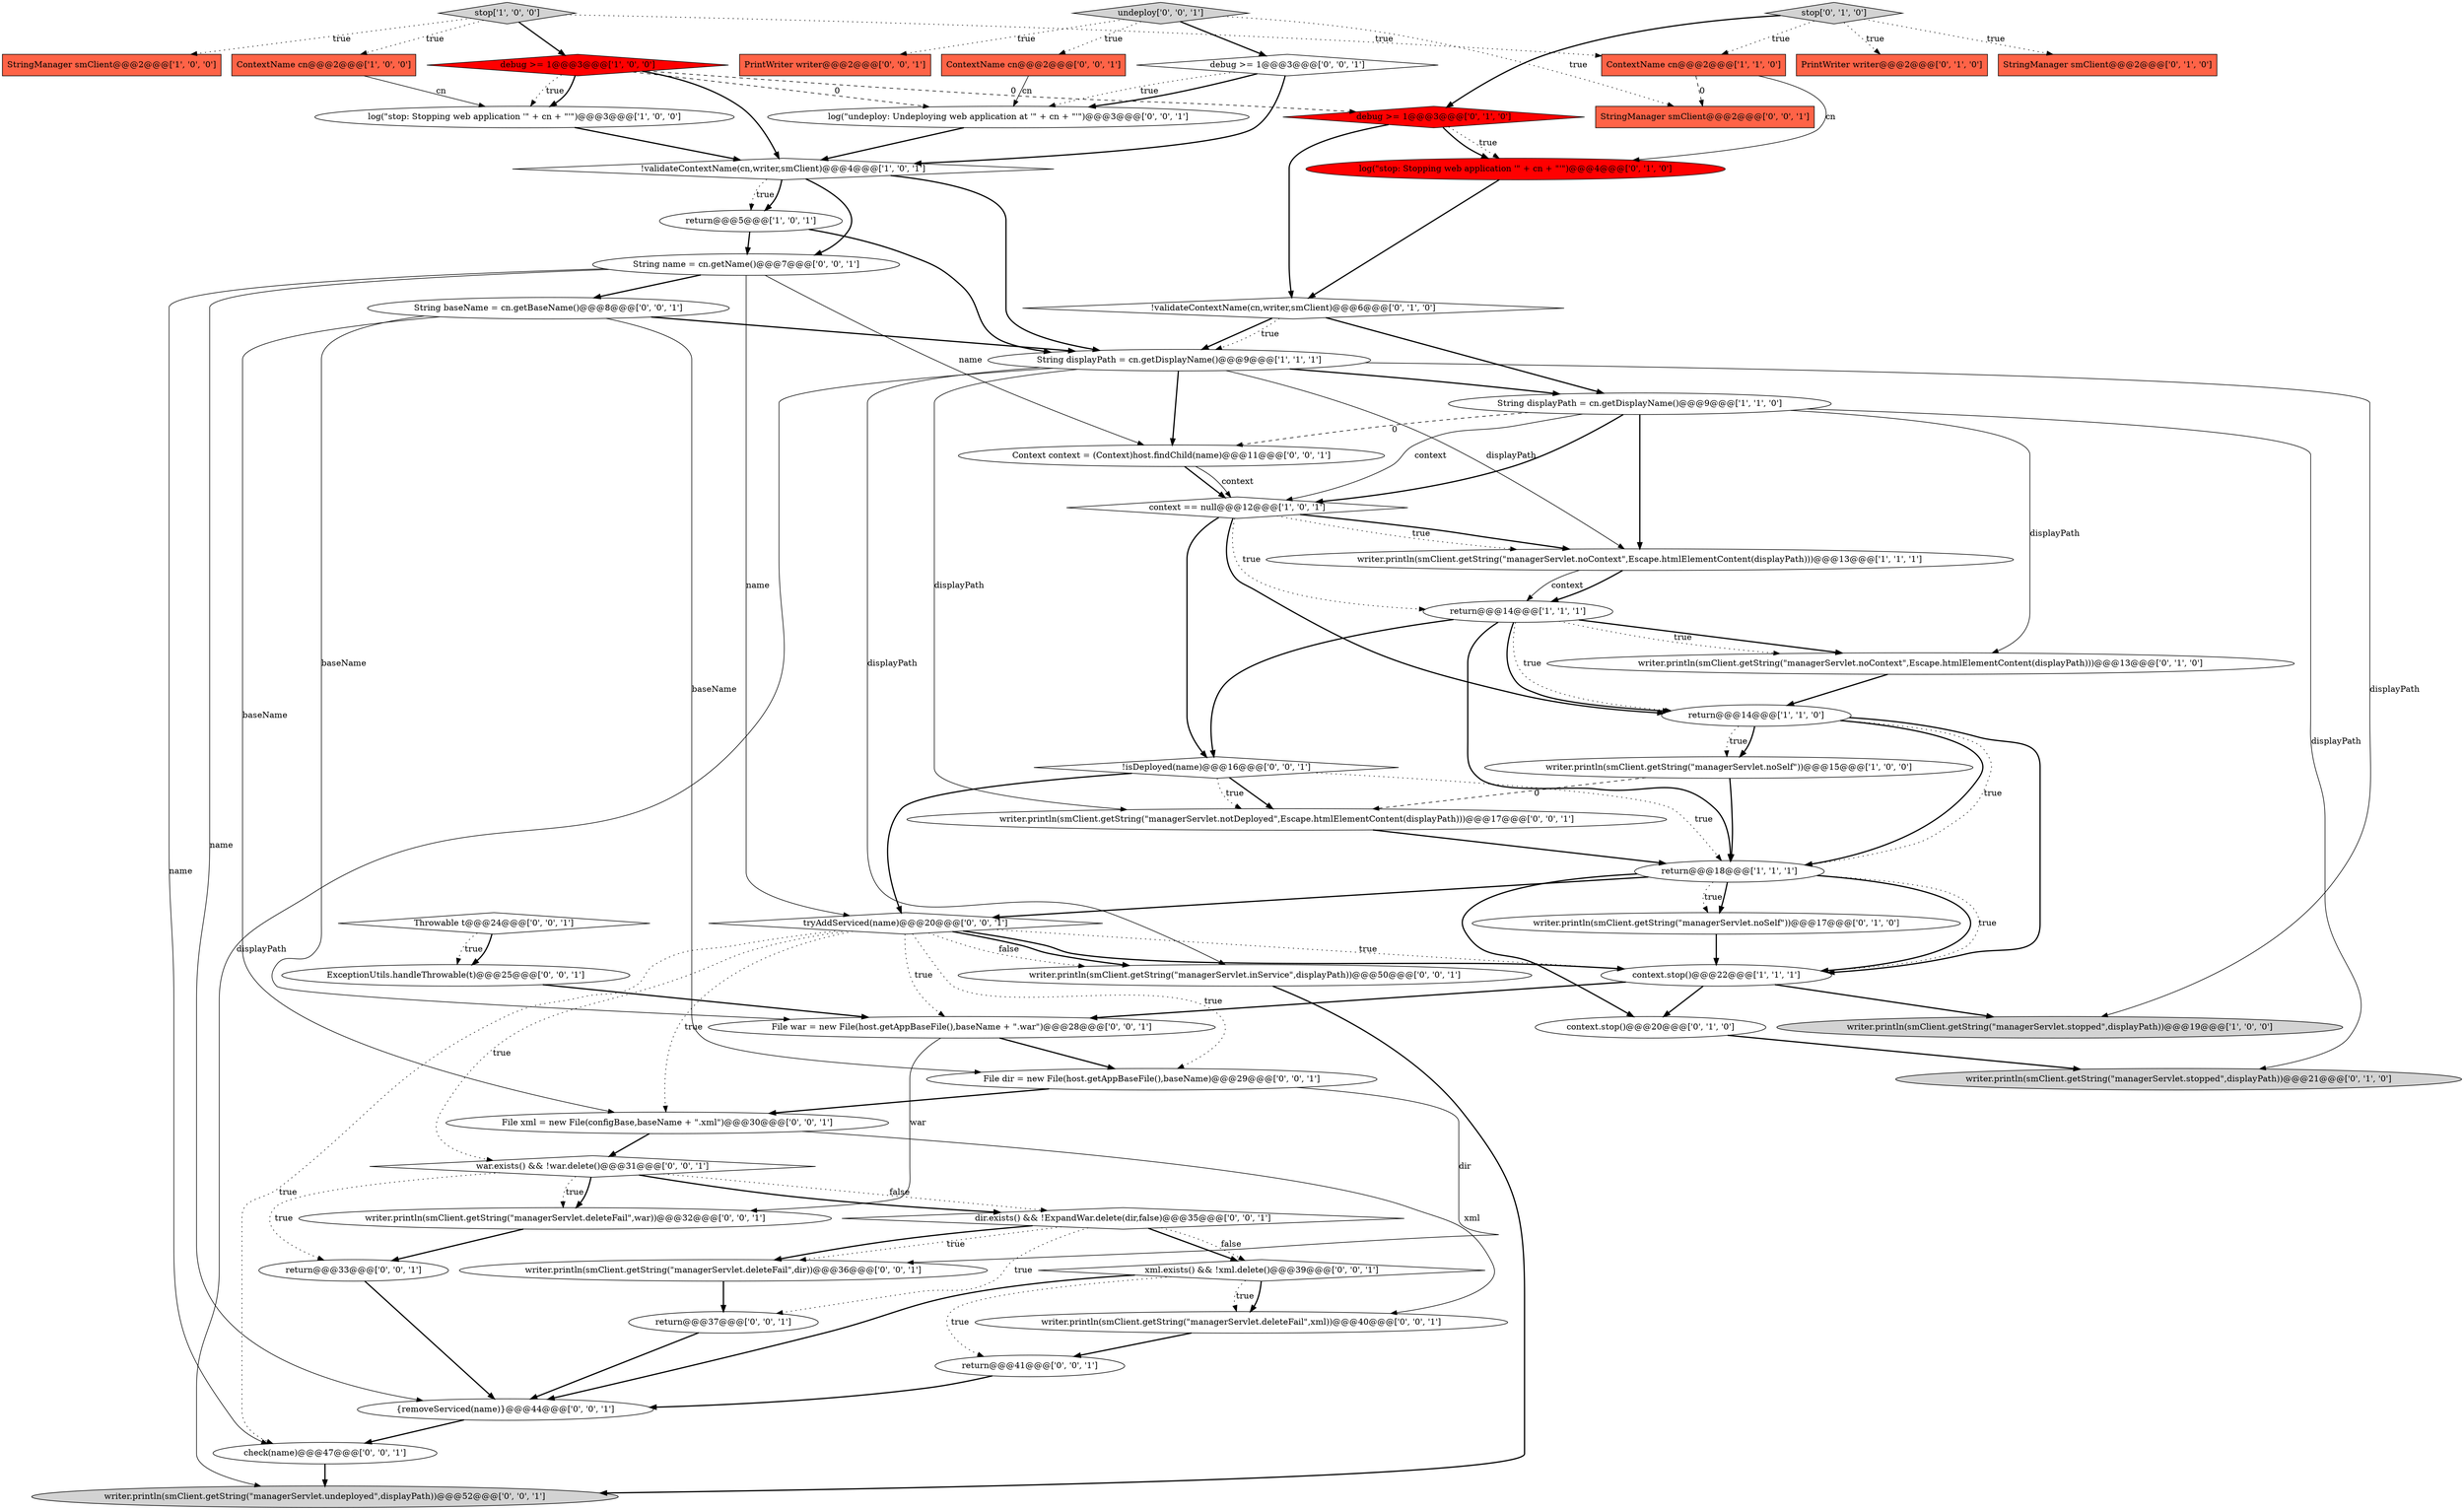 digraph {
17 [style = filled, label = "stop['1', '0', '0']", fillcolor = lightgray, shape = diamond image = "AAA0AAABBB1BBB"];
48 [style = filled, label = "StringManager smClient@@@2@@@['0', '0', '1']", fillcolor = tomato, shape = box image = "AAA0AAABBB3BBB"];
9 [style = filled, label = "writer.println(smClient.getString(\"managerServlet.noSelf\"))@@@15@@@['1', '0', '0']", fillcolor = white, shape = ellipse image = "AAA0AAABBB1BBB"];
10 [style = filled, label = "return@@@18@@@['1', '1', '1']", fillcolor = white, shape = ellipse image = "AAA0AAABBB1BBB"];
20 [style = filled, label = "writer.println(smClient.getString(\"managerServlet.noSelf\"))@@@17@@@['0', '1', '0']", fillcolor = white, shape = ellipse image = "AAA0AAABBB2BBB"];
42 [style = filled, label = "File dir = new File(host.getAppBaseFile(),baseName)@@@29@@@['0', '0', '1']", fillcolor = white, shape = ellipse image = "AAA0AAABBB3BBB"];
19 [style = filled, label = "writer.println(smClient.getString(\"managerServlet.noContext\",Escape.htmlElementContent(displayPath)))@@@13@@@['0', '1', '0']", fillcolor = white, shape = ellipse image = "AAA0AAABBB2BBB"];
43 [style = filled, label = "writer.println(smClient.getString(\"managerServlet.deleteFail\",dir))@@@36@@@['0', '0', '1']", fillcolor = white, shape = ellipse image = "AAA0AAABBB3BBB"];
29 [style = filled, label = "debug >= 1@@@3@@@['0', '0', '1']", fillcolor = white, shape = diamond image = "AAA0AAABBB3BBB"];
3 [style = filled, label = "log(\"stop: Stopping web application '\" + cn + \"'\")@@@3@@@['1', '0', '0']", fillcolor = white, shape = ellipse image = "AAA0AAABBB1BBB"];
41 [style = filled, label = "xml.exists() && !xml.delete()@@@39@@@['0', '0', '1']", fillcolor = white, shape = diamond image = "AAA0AAABBB3BBB"];
30 [style = filled, label = "log(\"undeploy: Undeploying web application at '\" + cn + \"'\")@@@3@@@['0', '0', '1']", fillcolor = white, shape = ellipse image = "AAA0AAABBB3BBB"];
34 [style = filled, label = "PrintWriter writer@@@2@@@['0', '0', '1']", fillcolor = tomato, shape = box image = "AAA0AAABBB3BBB"];
1 [style = filled, label = "return@@@14@@@['1', '1', '1']", fillcolor = white, shape = ellipse image = "AAA0AAABBB1BBB"];
40 [style = filled, label = "Throwable t@@@24@@@['0', '0', '1']", fillcolor = white, shape = diamond image = "AAA0AAABBB3BBB"];
51 [style = filled, label = "check(name)@@@47@@@['0', '0', '1']", fillcolor = white, shape = ellipse image = "AAA0AAABBB3BBB"];
7 [style = filled, label = "writer.println(smClient.getString(\"managerServlet.noContext\",Escape.htmlElementContent(displayPath)))@@@13@@@['1', '1', '1']", fillcolor = white, shape = ellipse image = "AAA0AAABBB1BBB"];
45 [style = filled, label = "tryAddServiced(name)@@@20@@@['0', '0', '1']", fillcolor = white, shape = diamond image = "AAA0AAABBB3BBB"];
15 [style = filled, label = "debug >= 1@@@3@@@['1', '0', '0']", fillcolor = red, shape = diamond image = "AAA1AAABBB1BBB"];
31 [style = filled, label = "String name = cn.getName()@@@7@@@['0', '0', '1']", fillcolor = white, shape = ellipse image = "AAA0AAABBB3BBB"];
33 [style = filled, label = "undeploy['0', '0', '1']", fillcolor = lightgray, shape = diamond image = "AAA0AAABBB3BBB"];
12 [style = filled, label = "return@@@5@@@['1', '0', '1']", fillcolor = white, shape = ellipse image = "AAA0AAABBB1BBB"];
14 [style = filled, label = "writer.println(smClient.getString(\"managerServlet.stopped\",displayPath))@@@19@@@['1', '0', '0']", fillcolor = lightgray, shape = ellipse image = "AAA0AAABBB1BBB"];
18 [style = filled, label = "stop['0', '1', '0']", fillcolor = lightgray, shape = diamond image = "AAA0AAABBB2BBB"];
21 [style = filled, label = "PrintWriter writer@@@2@@@['0', '1', '0']", fillcolor = tomato, shape = box image = "AAA0AAABBB2BBB"];
53 [style = filled, label = "war.exists() && !war.delete()@@@31@@@['0', '0', '1']", fillcolor = white, shape = diamond image = "AAA0AAABBB3BBB"];
13 [style = filled, label = "StringManager smClient@@@2@@@['1', '0', '0']", fillcolor = tomato, shape = box image = "AAA0AAABBB1BBB"];
25 [style = filled, label = "context.stop()@@@20@@@['0', '1', '0']", fillcolor = white, shape = ellipse image = "AAA0AAABBB2BBB"];
47 [style = filled, label = "return@@@37@@@['0', '0', '1']", fillcolor = white, shape = ellipse image = "AAA0AAABBB3BBB"];
56 [style = filled, label = "dir.exists() && !ExpandWar.delete(dir,false)@@@35@@@['0', '0', '1']", fillcolor = white, shape = diamond image = "AAA0AAABBB3BBB"];
6 [style = filled, label = "String displayPath = cn.getDisplayName()@@@9@@@['1', '1', '1']", fillcolor = white, shape = ellipse image = "AAA0AAABBB1BBB"];
5 [style = filled, label = "context == null@@@12@@@['1', '0', '1']", fillcolor = white, shape = diamond image = "AAA0AAABBB1BBB"];
2 [style = filled, label = "ContextName cn@@@2@@@['1', '0', '0']", fillcolor = tomato, shape = box image = "AAA0AAABBB1BBB"];
26 [style = filled, label = "StringManager smClient@@@2@@@['0', '1', '0']", fillcolor = tomato, shape = box image = "AAA0AAABBB2BBB"];
54 [style = filled, label = "return@@@33@@@['0', '0', '1']", fillcolor = white, shape = ellipse image = "AAA0AAABBB3BBB"];
22 [style = filled, label = "debug >= 1@@@3@@@['0', '1', '0']", fillcolor = red, shape = diamond image = "AAA1AAABBB2BBB"];
24 [style = filled, label = "writer.println(smClient.getString(\"managerServlet.stopped\",displayPath))@@@21@@@['0', '1', '0']", fillcolor = lightgray, shape = ellipse image = "AAA0AAABBB2BBB"];
55 [style = filled, label = "Context context = (Context)host.findChild(name)@@@11@@@['0', '0', '1']", fillcolor = white, shape = ellipse image = "AAA0AAABBB3BBB"];
57 [style = filled, label = "File war = new File(host.getAppBaseFile(),baseName + \".war\")@@@28@@@['0', '0', '1']", fillcolor = white, shape = ellipse image = "AAA0AAABBB3BBB"];
8 [style = filled, label = "return@@@14@@@['1', '1', '0']", fillcolor = white, shape = ellipse image = "AAA0AAABBB1BBB"];
49 [style = filled, label = "String baseName = cn.getBaseName()@@@8@@@['0', '0', '1']", fillcolor = white, shape = ellipse image = "AAA0AAABBB3BBB"];
0 [style = filled, label = "!validateContextName(cn,writer,smClient)@@@4@@@['1', '0', '1']", fillcolor = white, shape = diamond image = "AAA0AAABBB1BBB"];
28 [style = filled, label = "writer.println(smClient.getString(\"managerServlet.inService\",displayPath))@@@50@@@['0', '0', '1']", fillcolor = white, shape = ellipse image = "AAA0AAABBB3BBB"];
4 [style = filled, label = "String displayPath = cn.getDisplayName()@@@9@@@['1', '1', '0']", fillcolor = white, shape = ellipse image = "AAA0AAABBB1BBB"];
32 [style = filled, label = "writer.println(smClient.getString(\"managerServlet.notDeployed\",Escape.htmlElementContent(displayPath)))@@@17@@@['0', '0', '1']", fillcolor = white, shape = ellipse image = "AAA0AAABBB3BBB"];
36 [style = filled, label = "ExceptionUtils.handleThrowable(t)@@@25@@@['0', '0', '1']", fillcolor = white, shape = ellipse image = "AAA0AAABBB3BBB"];
50 [style = filled, label = "writer.println(smClient.getString(\"managerServlet.deleteFail\",xml))@@@40@@@['0', '0', '1']", fillcolor = white, shape = ellipse image = "AAA0AAABBB3BBB"];
52 [style = filled, label = "writer.println(smClient.getString(\"managerServlet.undeployed\",displayPath))@@@52@@@['0', '0', '1']", fillcolor = lightgray, shape = ellipse image = "AAA0AAABBB3BBB"];
37 [style = filled, label = "return@@@41@@@['0', '0', '1']", fillcolor = white, shape = ellipse image = "AAA0AAABBB3BBB"];
27 [style = filled, label = "log(\"stop: Stopping web application '\" + cn + \"'\")@@@4@@@['0', '1', '0']", fillcolor = red, shape = ellipse image = "AAA1AAABBB2BBB"];
44 [style = filled, label = "File xml = new File(configBase,baseName + \".xml\")@@@30@@@['0', '0', '1']", fillcolor = white, shape = ellipse image = "AAA0AAABBB3BBB"];
11 [style = filled, label = "context.stop()@@@22@@@['1', '1', '1']", fillcolor = white, shape = ellipse image = "AAA0AAABBB1BBB"];
16 [style = filled, label = "ContextName cn@@@2@@@['1', '1', '0']", fillcolor = tomato, shape = box image = "AAA0AAABBB1BBB"];
46 [style = filled, label = "writer.println(smClient.getString(\"managerServlet.deleteFail\",war))@@@32@@@['0', '0', '1']", fillcolor = white, shape = ellipse image = "AAA0AAABBB3BBB"];
23 [style = filled, label = "!validateContextName(cn,writer,smClient)@@@6@@@['0', '1', '0']", fillcolor = white, shape = diamond image = "AAA0AAABBB2BBB"];
38 [style = filled, label = "{removeServiced(name)}@@@44@@@['0', '0', '1']", fillcolor = white, shape = ellipse image = "AAA0AAABBB3BBB"];
35 [style = filled, label = "!isDeployed(name)@@@16@@@['0', '0', '1']", fillcolor = white, shape = diamond image = "AAA0AAABBB3BBB"];
39 [style = filled, label = "ContextName cn@@@2@@@['0', '0', '1']", fillcolor = tomato, shape = box image = "AAA0AAABBB3BBB"];
8->10 [style = bold, label=""];
0->12 [style = dotted, label="true"];
53->46 [style = dotted, label="true"];
6->32 [style = solid, label="displayPath"];
29->30 [style = bold, label=""];
11->14 [style = bold, label=""];
45->57 [style = dotted, label="true"];
35->10 [style = dotted, label="true"];
38->51 [style = bold, label=""];
33->48 [style = dotted, label="true"];
5->1 [style = dotted, label="true"];
56->41 [style = bold, label=""];
29->0 [style = bold, label=""];
16->27 [style = solid, label="cn"];
56->43 [style = dotted, label="true"];
9->10 [style = bold, label=""];
40->36 [style = dotted, label="true"];
44->53 [style = bold, label=""];
15->22 [style = dashed, label="0"];
31->45 [style = solid, label="name"];
18->22 [style = bold, label=""];
42->43 [style = solid, label="dir"];
42->44 [style = bold, label=""];
28->52 [style = bold, label=""];
46->54 [style = bold, label=""];
10->20 [style = dotted, label="true"];
37->38 [style = bold, label=""];
15->0 [style = bold, label=""];
35->45 [style = bold, label=""];
45->42 [style = dotted, label="true"];
17->2 [style = dotted, label="true"];
7->1 [style = solid, label="context"];
54->38 [style = bold, label=""];
8->11 [style = bold, label=""];
6->52 [style = solid, label="displayPath"];
11->25 [style = bold, label=""];
10->11 [style = bold, label=""];
56->43 [style = bold, label=""];
31->55 [style = solid, label="name"];
7->1 [style = bold, label=""];
18->16 [style = dotted, label="true"];
57->46 [style = solid, label="war"];
50->37 [style = bold, label=""];
15->30 [style = dashed, label="0"];
1->35 [style = bold, label=""];
45->44 [style = dotted, label="true"];
55->5 [style = bold, label=""];
56->47 [style = dotted, label="true"];
22->23 [style = bold, label=""];
32->10 [style = bold, label=""];
3->0 [style = bold, label=""];
6->7 [style = solid, label="displayPath"];
45->11 [style = bold, label=""];
33->29 [style = bold, label=""];
17->16 [style = dotted, label="true"];
15->3 [style = dotted, label="true"];
6->4 [style = bold, label=""];
25->24 [style = bold, label=""];
4->55 [style = dashed, label="0"];
16->48 [style = dashed, label="0"];
43->47 [style = bold, label=""];
55->5 [style = solid, label="context"];
10->25 [style = bold, label=""];
5->7 [style = dotted, label="true"];
18->26 [style = dotted, label="true"];
6->28 [style = solid, label="displayPath"];
10->45 [style = bold, label=""];
1->8 [style = dotted, label="true"];
17->15 [style = bold, label=""];
5->7 [style = bold, label=""];
53->56 [style = bold, label=""];
41->38 [style = bold, label=""];
1->19 [style = bold, label=""];
11->57 [style = bold, label=""];
41->50 [style = bold, label=""];
12->31 [style = bold, label=""];
36->57 [style = bold, label=""];
0->31 [style = bold, label=""];
33->39 [style = dotted, label="true"];
31->51 [style = solid, label="name"];
1->8 [style = bold, label=""];
41->50 [style = dotted, label="true"];
0->12 [style = bold, label=""];
18->21 [style = dotted, label="true"];
56->41 [style = dotted, label="false"];
35->32 [style = bold, label=""];
31->49 [style = bold, label=""];
41->37 [style = dotted, label="true"];
51->52 [style = bold, label=""];
15->3 [style = bold, label=""];
1->19 [style = dotted, label="true"];
4->7 [style = bold, label=""];
9->32 [style = dashed, label="0"];
6->55 [style = bold, label=""];
53->46 [style = bold, label=""];
45->51 [style = dotted, label="true"];
10->11 [style = dotted, label="true"];
40->36 [style = bold, label=""];
45->11 [style = dotted, label="true"];
23->6 [style = bold, label=""];
22->27 [style = dotted, label="true"];
31->38 [style = solid, label="name"];
4->5 [style = solid, label="context"];
4->19 [style = solid, label="displayPath"];
30->0 [style = bold, label=""];
8->9 [style = dotted, label="true"];
45->53 [style = dotted, label="true"];
4->5 [style = bold, label=""];
49->6 [style = bold, label=""];
5->35 [style = bold, label=""];
49->44 [style = solid, label="baseName"];
20->11 [style = bold, label=""];
2->3 [style = solid, label="cn"];
45->28 [style = dotted, label="false"];
5->8 [style = bold, label=""];
53->56 [style = dotted, label="false"];
10->20 [style = bold, label=""];
57->42 [style = bold, label=""];
4->24 [style = solid, label="displayPath"];
44->50 [style = solid, label="xml"];
23->6 [style = dotted, label="true"];
0->6 [style = bold, label=""];
33->34 [style = dotted, label="true"];
6->14 [style = solid, label="displayPath"];
23->4 [style = bold, label=""];
49->42 [style = solid, label="baseName"];
8->10 [style = dotted, label="true"];
45->28 [style = bold, label=""];
12->6 [style = bold, label=""];
47->38 [style = bold, label=""];
19->8 [style = bold, label=""];
49->57 [style = solid, label="baseName"];
39->30 [style = solid, label="cn"];
22->27 [style = bold, label=""];
8->9 [style = bold, label=""];
29->30 [style = dotted, label="true"];
27->23 [style = bold, label=""];
53->54 [style = dotted, label="true"];
17->13 [style = dotted, label="true"];
1->10 [style = bold, label=""];
35->32 [style = dotted, label="true"];
}
